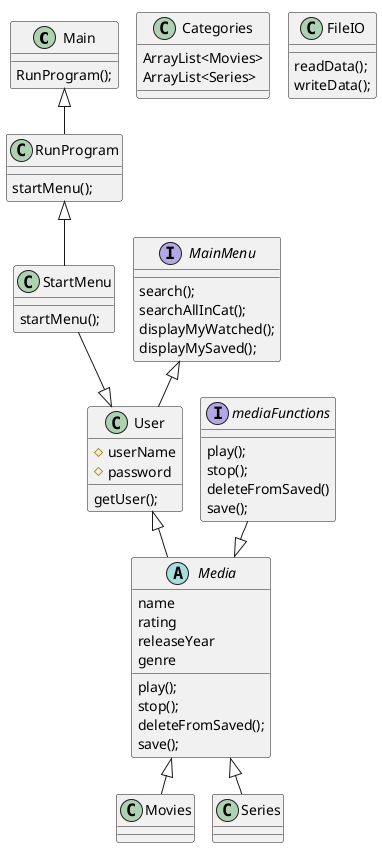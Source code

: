 @startuml
'https://plantuml.com/class-diagram
!pragma layout smetana

Main <|-- RunProgram
Main : RunProgram();

RunProgram <|--StartMenu
RunProgram : startMenu();


StartMenu : startMenu();

StartMenu --|> User
MainMenu<|-- User
User <|-- Media

User : getUser();
User : #userName
User : #password

interface mediaFunctions
abstract class Media
Class Movies
Class Series
Class Categories

Media : name
Media : rating
Media : releaseYear
Media : genre
Media : play();
Media : stop();
Media : deleteFromSaved();
Media : save();

Categories : ArrayList<Movies>
Categories : ArrayList<Series>

Media <|--Movies
Media <|--Series

mediaFunctions : play();
mediaFunctions : stop();
mediaFunctions : deleteFromSaved()
mediaFunctions : save();




mediaFunctions --|> Media

interface MainMenu
MainMenu : search();
MainMenu : searchAllInCat();
MainMenu : displayMyWatched();
MainMenu : displayMySaved();



FileIO : readData();
FileIO : writeData();




@enduml